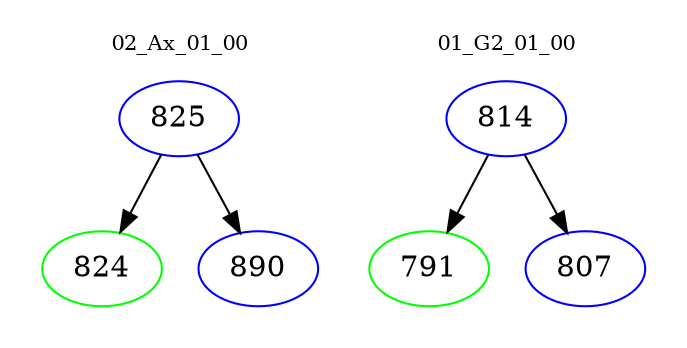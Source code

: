 digraph{
subgraph cluster_0 {
color = white
label = "02_Ax_01_00";
fontsize=10;
T0_825 [label="825", color="blue"]
T0_825 -> T0_824 [color="black"]
T0_824 [label="824", color="green"]
T0_825 -> T0_890 [color="black"]
T0_890 [label="890", color="blue"]
}
subgraph cluster_1 {
color = white
label = "01_G2_01_00";
fontsize=10;
T1_814 [label="814", color="blue"]
T1_814 -> T1_791 [color="black"]
T1_791 [label="791", color="green"]
T1_814 -> T1_807 [color="black"]
T1_807 [label="807", color="blue"]
}
}
